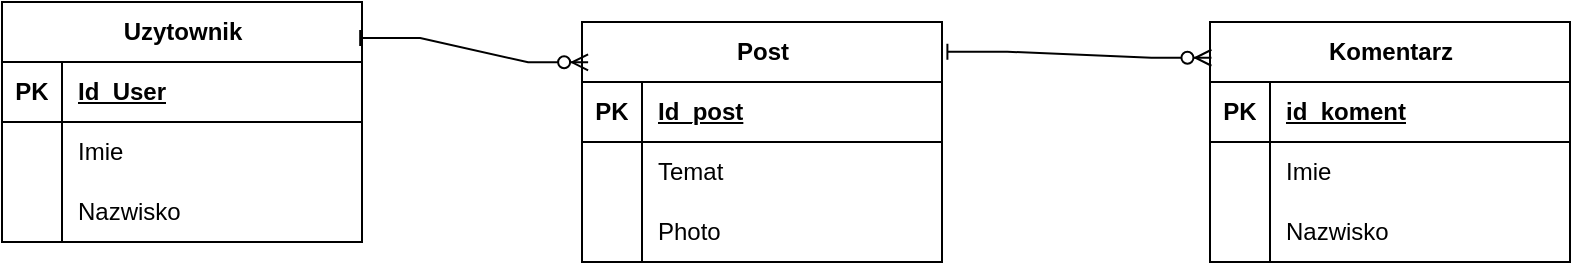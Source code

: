 <mxfile version="28.2.5">
  <diagram name="Страница — 1" id="Xzu10ljX3dEvl56rUBE1">
    <mxGraphModel dx="1665" dy="755" grid="1" gridSize="10" guides="1" tooltips="1" connect="1" arrows="1" fold="1" page="1" pageScale="1" pageWidth="827" pageHeight="1169" math="0" shadow="0">
      <root>
        <mxCell id="0" />
        <mxCell id="1" parent="0" />
        <mxCell id="DiCrPwbEs5EfrSzmJ4u7-1" value="Komentarz" style="shape=table;startSize=30;container=1;collapsible=1;childLayout=tableLayout;fixedRows=1;rowLines=0;fontStyle=1;align=center;resizeLast=1;html=1;" vertex="1" parent="1">
          <mxGeometry x="414" y="130" width="180" height="120" as="geometry" />
        </mxCell>
        <mxCell id="DiCrPwbEs5EfrSzmJ4u7-2" value="" style="shape=tableRow;horizontal=0;startSize=0;swimlaneHead=0;swimlaneBody=0;fillColor=none;collapsible=0;dropTarget=0;points=[[0,0.5],[1,0.5]];portConstraint=eastwest;top=0;left=0;right=0;bottom=1;" vertex="1" parent="DiCrPwbEs5EfrSzmJ4u7-1">
          <mxGeometry y="30" width="180" height="30" as="geometry" />
        </mxCell>
        <mxCell id="DiCrPwbEs5EfrSzmJ4u7-3" value="PK" style="shape=partialRectangle;connectable=0;fillColor=none;top=0;left=0;bottom=0;right=0;fontStyle=1;overflow=hidden;whiteSpace=wrap;html=1;" vertex="1" parent="DiCrPwbEs5EfrSzmJ4u7-2">
          <mxGeometry width="30" height="30" as="geometry">
            <mxRectangle width="30" height="30" as="alternateBounds" />
          </mxGeometry>
        </mxCell>
        <mxCell id="DiCrPwbEs5EfrSzmJ4u7-4" value="id_koment" style="shape=partialRectangle;connectable=0;fillColor=none;top=0;left=0;bottom=0;right=0;align=left;spacingLeft=6;fontStyle=5;overflow=hidden;whiteSpace=wrap;html=1;" vertex="1" parent="DiCrPwbEs5EfrSzmJ4u7-2">
          <mxGeometry x="30" width="150" height="30" as="geometry">
            <mxRectangle width="150" height="30" as="alternateBounds" />
          </mxGeometry>
        </mxCell>
        <mxCell id="DiCrPwbEs5EfrSzmJ4u7-5" value="" style="shape=tableRow;horizontal=0;startSize=0;swimlaneHead=0;swimlaneBody=0;fillColor=none;collapsible=0;dropTarget=0;points=[[0,0.5],[1,0.5]];portConstraint=eastwest;top=0;left=0;right=0;bottom=0;" vertex="1" parent="DiCrPwbEs5EfrSzmJ4u7-1">
          <mxGeometry y="60" width="180" height="30" as="geometry" />
        </mxCell>
        <mxCell id="DiCrPwbEs5EfrSzmJ4u7-6" value="" style="shape=partialRectangle;connectable=0;fillColor=none;top=0;left=0;bottom=0;right=0;editable=1;overflow=hidden;whiteSpace=wrap;html=1;" vertex="1" parent="DiCrPwbEs5EfrSzmJ4u7-5">
          <mxGeometry width="30" height="30" as="geometry">
            <mxRectangle width="30" height="30" as="alternateBounds" />
          </mxGeometry>
        </mxCell>
        <mxCell id="DiCrPwbEs5EfrSzmJ4u7-7" value="Imie" style="shape=partialRectangle;connectable=0;fillColor=none;top=0;left=0;bottom=0;right=0;align=left;spacingLeft=6;overflow=hidden;whiteSpace=wrap;html=1;" vertex="1" parent="DiCrPwbEs5EfrSzmJ4u7-5">
          <mxGeometry x="30" width="150" height="30" as="geometry">
            <mxRectangle width="150" height="30" as="alternateBounds" />
          </mxGeometry>
        </mxCell>
        <mxCell id="DiCrPwbEs5EfrSzmJ4u7-8" value="" style="shape=tableRow;horizontal=0;startSize=0;swimlaneHead=0;swimlaneBody=0;fillColor=none;collapsible=0;dropTarget=0;points=[[0,0.5],[1,0.5]];portConstraint=eastwest;top=0;left=0;right=0;bottom=0;" vertex="1" parent="DiCrPwbEs5EfrSzmJ4u7-1">
          <mxGeometry y="90" width="180" height="30" as="geometry" />
        </mxCell>
        <mxCell id="DiCrPwbEs5EfrSzmJ4u7-9" value="" style="shape=partialRectangle;connectable=0;fillColor=none;top=0;left=0;bottom=0;right=0;editable=1;overflow=hidden;whiteSpace=wrap;html=1;" vertex="1" parent="DiCrPwbEs5EfrSzmJ4u7-8">
          <mxGeometry width="30" height="30" as="geometry">
            <mxRectangle width="30" height="30" as="alternateBounds" />
          </mxGeometry>
        </mxCell>
        <mxCell id="DiCrPwbEs5EfrSzmJ4u7-10" value="Nazwisko" style="shape=partialRectangle;connectable=0;fillColor=none;top=0;left=0;bottom=0;right=0;align=left;spacingLeft=6;overflow=hidden;whiteSpace=wrap;html=1;" vertex="1" parent="DiCrPwbEs5EfrSzmJ4u7-8">
          <mxGeometry x="30" width="150" height="30" as="geometry">
            <mxRectangle width="150" height="30" as="alternateBounds" />
          </mxGeometry>
        </mxCell>
        <mxCell id="DiCrPwbEs5EfrSzmJ4u7-14" value="Uzytownik" style="shape=table;startSize=30;container=1;collapsible=1;childLayout=tableLayout;fixedRows=1;rowLines=0;fontStyle=1;align=center;resizeLast=1;html=1;" vertex="1" parent="1">
          <mxGeometry x="-190" y="120" width="180" height="120" as="geometry" />
        </mxCell>
        <mxCell id="DiCrPwbEs5EfrSzmJ4u7-15" value="" style="shape=tableRow;horizontal=0;startSize=0;swimlaneHead=0;swimlaneBody=0;fillColor=none;collapsible=0;dropTarget=0;points=[[0,0.5],[1,0.5]];portConstraint=eastwest;top=0;left=0;right=0;bottom=1;" vertex="1" parent="DiCrPwbEs5EfrSzmJ4u7-14">
          <mxGeometry y="30" width="180" height="30" as="geometry" />
        </mxCell>
        <mxCell id="DiCrPwbEs5EfrSzmJ4u7-16" value="PK" style="shape=partialRectangle;connectable=0;fillColor=none;top=0;left=0;bottom=0;right=0;fontStyle=1;overflow=hidden;whiteSpace=wrap;html=1;" vertex="1" parent="DiCrPwbEs5EfrSzmJ4u7-15">
          <mxGeometry width="30" height="30" as="geometry">
            <mxRectangle width="30" height="30" as="alternateBounds" />
          </mxGeometry>
        </mxCell>
        <mxCell id="DiCrPwbEs5EfrSzmJ4u7-17" value="Id_User" style="shape=partialRectangle;connectable=0;fillColor=none;top=0;left=0;bottom=0;right=0;align=left;spacingLeft=6;fontStyle=5;overflow=hidden;whiteSpace=wrap;html=1;" vertex="1" parent="DiCrPwbEs5EfrSzmJ4u7-15">
          <mxGeometry x="30" width="150" height="30" as="geometry">
            <mxRectangle width="150" height="30" as="alternateBounds" />
          </mxGeometry>
        </mxCell>
        <mxCell id="DiCrPwbEs5EfrSzmJ4u7-18" value="" style="shape=tableRow;horizontal=0;startSize=0;swimlaneHead=0;swimlaneBody=0;fillColor=none;collapsible=0;dropTarget=0;points=[[0,0.5],[1,0.5]];portConstraint=eastwest;top=0;left=0;right=0;bottom=0;" vertex="1" parent="DiCrPwbEs5EfrSzmJ4u7-14">
          <mxGeometry y="60" width="180" height="30" as="geometry" />
        </mxCell>
        <mxCell id="DiCrPwbEs5EfrSzmJ4u7-19" value="" style="shape=partialRectangle;connectable=0;fillColor=none;top=0;left=0;bottom=0;right=0;editable=1;overflow=hidden;whiteSpace=wrap;html=1;" vertex="1" parent="DiCrPwbEs5EfrSzmJ4u7-18">
          <mxGeometry width="30" height="30" as="geometry">
            <mxRectangle width="30" height="30" as="alternateBounds" />
          </mxGeometry>
        </mxCell>
        <mxCell id="DiCrPwbEs5EfrSzmJ4u7-20" value="Imie" style="shape=partialRectangle;connectable=0;fillColor=none;top=0;left=0;bottom=0;right=0;align=left;spacingLeft=6;overflow=hidden;whiteSpace=wrap;html=1;" vertex="1" parent="DiCrPwbEs5EfrSzmJ4u7-18">
          <mxGeometry x="30" width="150" height="30" as="geometry">
            <mxRectangle width="150" height="30" as="alternateBounds" />
          </mxGeometry>
        </mxCell>
        <mxCell id="DiCrPwbEs5EfrSzmJ4u7-21" value="" style="shape=tableRow;horizontal=0;startSize=0;swimlaneHead=0;swimlaneBody=0;fillColor=none;collapsible=0;dropTarget=0;points=[[0,0.5],[1,0.5]];portConstraint=eastwest;top=0;left=0;right=0;bottom=0;" vertex="1" parent="DiCrPwbEs5EfrSzmJ4u7-14">
          <mxGeometry y="90" width="180" height="30" as="geometry" />
        </mxCell>
        <mxCell id="DiCrPwbEs5EfrSzmJ4u7-22" value="" style="shape=partialRectangle;connectable=0;fillColor=none;top=0;left=0;bottom=0;right=0;editable=1;overflow=hidden;whiteSpace=wrap;html=1;" vertex="1" parent="DiCrPwbEs5EfrSzmJ4u7-21">
          <mxGeometry width="30" height="30" as="geometry">
            <mxRectangle width="30" height="30" as="alternateBounds" />
          </mxGeometry>
        </mxCell>
        <mxCell id="DiCrPwbEs5EfrSzmJ4u7-23" value="Nazwisko" style="shape=partialRectangle;connectable=0;fillColor=none;top=0;left=0;bottom=0;right=0;align=left;spacingLeft=6;overflow=hidden;whiteSpace=wrap;html=1;" vertex="1" parent="DiCrPwbEs5EfrSzmJ4u7-21">
          <mxGeometry x="30" width="150" height="30" as="geometry">
            <mxRectangle width="150" height="30" as="alternateBounds" />
          </mxGeometry>
        </mxCell>
        <mxCell id="DiCrPwbEs5EfrSzmJ4u7-40" value="Post" style="shape=table;startSize=30;container=1;collapsible=1;childLayout=tableLayout;fixedRows=1;rowLines=0;fontStyle=1;align=center;resizeLast=1;html=1;" vertex="1" parent="1">
          <mxGeometry x="100" y="130" width="180" height="120" as="geometry" />
        </mxCell>
        <mxCell id="DiCrPwbEs5EfrSzmJ4u7-41" value="" style="shape=tableRow;horizontal=0;startSize=0;swimlaneHead=0;swimlaneBody=0;fillColor=none;collapsible=0;dropTarget=0;points=[[0,0.5],[1,0.5]];portConstraint=eastwest;top=0;left=0;right=0;bottom=1;" vertex="1" parent="DiCrPwbEs5EfrSzmJ4u7-40">
          <mxGeometry y="30" width="180" height="30" as="geometry" />
        </mxCell>
        <mxCell id="DiCrPwbEs5EfrSzmJ4u7-42" value="PK" style="shape=partialRectangle;connectable=0;fillColor=none;top=0;left=0;bottom=0;right=0;fontStyle=1;overflow=hidden;whiteSpace=wrap;html=1;" vertex="1" parent="DiCrPwbEs5EfrSzmJ4u7-41">
          <mxGeometry width="30" height="30" as="geometry">
            <mxRectangle width="30" height="30" as="alternateBounds" />
          </mxGeometry>
        </mxCell>
        <mxCell id="DiCrPwbEs5EfrSzmJ4u7-43" value="Id_post" style="shape=partialRectangle;connectable=0;fillColor=none;top=0;left=0;bottom=0;right=0;align=left;spacingLeft=6;fontStyle=5;overflow=hidden;whiteSpace=wrap;html=1;" vertex="1" parent="DiCrPwbEs5EfrSzmJ4u7-41">
          <mxGeometry x="30" width="150" height="30" as="geometry">
            <mxRectangle width="150" height="30" as="alternateBounds" />
          </mxGeometry>
        </mxCell>
        <mxCell id="DiCrPwbEs5EfrSzmJ4u7-44" value="" style="shape=tableRow;horizontal=0;startSize=0;swimlaneHead=0;swimlaneBody=0;fillColor=none;collapsible=0;dropTarget=0;points=[[0,0.5],[1,0.5]];portConstraint=eastwest;top=0;left=0;right=0;bottom=0;" vertex="1" parent="DiCrPwbEs5EfrSzmJ4u7-40">
          <mxGeometry y="60" width="180" height="30" as="geometry" />
        </mxCell>
        <mxCell id="DiCrPwbEs5EfrSzmJ4u7-45" value="" style="shape=partialRectangle;connectable=0;fillColor=none;top=0;left=0;bottom=0;right=0;editable=1;overflow=hidden;whiteSpace=wrap;html=1;" vertex="1" parent="DiCrPwbEs5EfrSzmJ4u7-44">
          <mxGeometry width="30" height="30" as="geometry">
            <mxRectangle width="30" height="30" as="alternateBounds" />
          </mxGeometry>
        </mxCell>
        <mxCell id="DiCrPwbEs5EfrSzmJ4u7-46" value="Temat" style="shape=partialRectangle;connectable=0;fillColor=none;top=0;left=0;bottom=0;right=0;align=left;spacingLeft=6;overflow=hidden;whiteSpace=wrap;html=1;" vertex="1" parent="DiCrPwbEs5EfrSzmJ4u7-44">
          <mxGeometry x="30" width="150" height="30" as="geometry">
            <mxRectangle width="150" height="30" as="alternateBounds" />
          </mxGeometry>
        </mxCell>
        <mxCell id="DiCrPwbEs5EfrSzmJ4u7-50" value="" style="shape=tableRow;horizontal=0;startSize=0;swimlaneHead=0;swimlaneBody=0;fillColor=none;collapsible=0;dropTarget=0;points=[[0,0.5],[1,0.5]];portConstraint=eastwest;top=0;left=0;right=0;bottom=0;" vertex="1" parent="DiCrPwbEs5EfrSzmJ4u7-40">
          <mxGeometry y="90" width="180" height="30" as="geometry" />
        </mxCell>
        <mxCell id="DiCrPwbEs5EfrSzmJ4u7-51" value="" style="shape=partialRectangle;connectable=0;fillColor=none;top=0;left=0;bottom=0;right=0;editable=1;overflow=hidden;whiteSpace=wrap;html=1;" vertex="1" parent="DiCrPwbEs5EfrSzmJ4u7-50">
          <mxGeometry width="30" height="30" as="geometry">
            <mxRectangle width="30" height="30" as="alternateBounds" />
          </mxGeometry>
        </mxCell>
        <mxCell id="DiCrPwbEs5EfrSzmJ4u7-52" value="Photo" style="shape=partialRectangle;connectable=0;fillColor=none;top=0;left=0;bottom=0;right=0;align=left;spacingLeft=6;overflow=hidden;whiteSpace=wrap;html=1;" vertex="1" parent="DiCrPwbEs5EfrSzmJ4u7-50">
          <mxGeometry x="30" width="150" height="30" as="geometry">
            <mxRectangle width="150" height="30" as="alternateBounds" />
          </mxGeometry>
        </mxCell>
        <mxCell id="DiCrPwbEs5EfrSzmJ4u7-54" value="" style="edgeStyle=entityRelationEdgeStyle;fontSize=12;html=1;endArrow=ERzeroToMany;startArrow=baseDash;rounded=0;startFill=0;exitX=0.995;exitY=0.15;exitDx=0;exitDy=0;exitPerimeter=0;entryX=0.017;entryY=0.168;entryDx=0;entryDy=0;entryPerimeter=0;" edge="1" parent="1" source="DiCrPwbEs5EfrSzmJ4u7-14" target="DiCrPwbEs5EfrSzmJ4u7-40">
          <mxGeometry width="100" height="100" relative="1" as="geometry">
            <mxPoint x="40" y="400" as="sourcePoint" />
            <mxPoint x="140" y="300" as="targetPoint" />
          </mxGeometry>
        </mxCell>
        <mxCell id="DiCrPwbEs5EfrSzmJ4u7-55" value="" style="edgeStyle=entityRelationEdgeStyle;fontSize=12;html=1;endArrow=ERzeroToMany;startArrow=baseDash;rounded=0;startFill=0;exitX=1.015;exitY=0.124;exitDx=0;exitDy=0;exitPerimeter=0;entryX=0.004;entryY=0.149;entryDx=0;entryDy=0;entryPerimeter=0;" edge="1" parent="1" source="DiCrPwbEs5EfrSzmJ4u7-40" target="DiCrPwbEs5EfrSzmJ4u7-1">
          <mxGeometry width="100" height="100" relative="1" as="geometry">
            <mxPoint x="80" y="280" as="sourcePoint" />
            <mxPoint x="194" y="292" as="targetPoint" />
          </mxGeometry>
        </mxCell>
      </root>
    </mxGraphModel>
  </diagram>
</mxfile>
